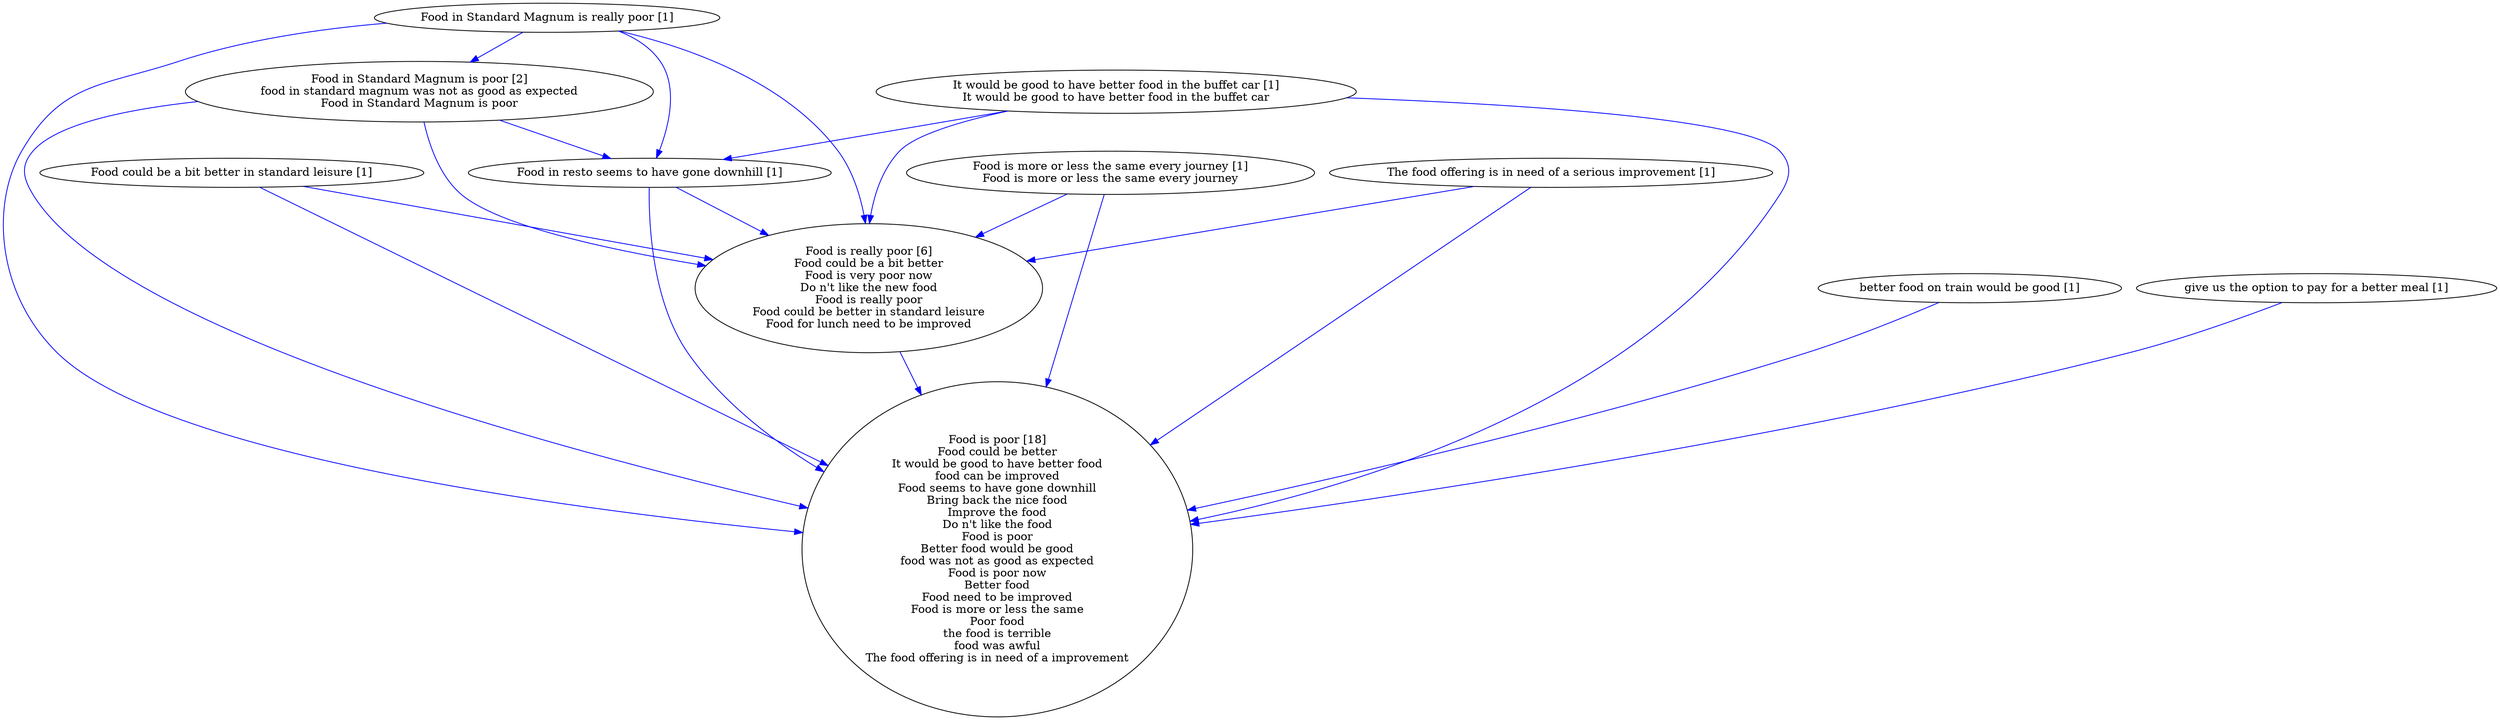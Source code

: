 digraph collapsedGraph {
"Food is poor [18]\nFood could be better\nIt would be good to have better food\nfood can be improved\nFood seems to have gone downhill\nBring back the nice food\nImprove the food\nDo n't like the food\nFood is poor\nBetter food would be good\nfood was not as good as expected\nFood is poor now\nBetter food\nFood need to be improved\nFood is more or less the same\nPoor food\nthe food is terrible\nfood was awful\nThe food offering is in need of a improvement""Food is really poor [6]\nFood could be a bit better\nFood is very poor now\nDo n't like the new food\nFood is really poor\nFood could be better in standard leisure\nFood for lunch need to be improved""Food in Standard Magnum is poor [2]\nfood in standard magnum was not as good as expected\nFood in Standard Magnum is poor""Food could be a bit better in standard leisure [1]""Food in Standard Magnum is really poor [1]""Food in resto seems to have gone downhill [1]""Food is more or less the same every journey [1]\nFood is more or less the same every journey""It would be good to have better food in the buffet car [1]\nIt would be good to have better food in the buffet car""The food offering is in need of a serious improvement [1]""better food on train would be good [1]""give us the option to pay for a better meal [1]""Food in Standard Magnum is poor [2]\nfood in standard magnum was not as good as expected\nFood in Standard Magnum is poor" -> "Food in resto seems to have gone downhill [1]" [color=blue]
"Food in Standard Magnum is really poor [1]" -> "Food in resto seems to have gone downhill [1]" [color=blue]
"Food is more or less the same every journey [1]\nFood is more or less the same every journey" -> "Food is really poor [6]\nFood could be a bit better\nFood is very poor now\nDo n't like the new food\nFood is really poor\nFood could be better in standard leisure\nFood for lunch need to be improved" [color=blue]
"Food in resto seems to have gone downhill [1]" -> "Food is really poor [6]\nFood could be a bit better\nFood is very poor now\nDo n't like the new food\nFood is really poor\nFood could be better in standard leisure\nFood for lunch need to be improved" [color=blue]
"Food could be a bit better in standard leisure [1]" -> "Food is really poor [6]\nFood could be a bit better\nFood is very poor now\nDo n't like the new food\nFood is really poor\nFood could be better in standard leisure\nFood for lunch need to be improved" [color=blue]
"Food in Standard Magnum is really poor [1]" -> "Food is really poor [6]\nFood could be a bit better\nFood is very poor now\nDo n't like the new food\nFood is really poor\nFood could be better in standard leisure\nFood for lunch need to be improved" [color=blue]
"It would be good to have better food in the buffet car [1]\nIt would be good to have better food in the buffet car" -> "Food in resto seems to have gone downhill [1]" [color=blue]
"It would be good to have better food in the buffet car [1]\nIt would be good to have better food in the buffet car" -> "Food is poor [18]\nFood could be better\nIt would be good to have better food\nfood can be improved\nFood seems to have gone downhill\nBring back the nice food\nImprove the food\nDo n't like the food\nFood is poor\nBetter food would be good\nfood was not as good as expected\nFood is poor now\nBetter food\nFood need to be improved\nFood is more or less the same\nPoor food\nthe food is terrible\nfood was awful\nThe food offering is in need of a improvement" [color=blue]
"It would be good to have better food in the buffet car [1]\nIt would be good to have better food in the buffet car" -> "Food is really poor [6]\nFood could be a bit better\nFood is very poor now\nDo n't like the new food\nFood is really poor\nFood could be better in standard leisure\nFood for lunch need to be improved" [color=blue]
"Food is really poor [6]\nFood could be a bit better\nFood is very poor now\nDo n't like the new food\nFood is really poor\nFood could be better in standard leisure\nFood for lunch need to be improved" -> "Food is poor [18]\nFood could be better\nIt would be good to have better food\nfood can be improved\nFood seems to have gone downhill\nBring back the nice food\nImprove the food\nDo n't like the food\nFood is poor\nBetter food would be good\nfood was not as good as expected\nFood is poor now\nBetter food\nFood need to be improved\nFood is more or less the same\nPoor food\nthe food is terrible\nfood was awful\nThe food offering is in need of a improvement" [color=blue]
"Food could be a bit better in standard leisure [1]" -> "Food is poor [18]\nFood could be better\nIt would be good to have better food\nfood can be improved\nFood seems to have gone downhill\nBring back the nice food\nImprove the food\nDo n't like the food\nFood is poor\nBetter food would be good\nfood was not as good as expected\nFood is poor now\nBetter food\nFood need to be improved\nFood is more or less the same\nPoor food\nthe food is terrible\nfood was awful\nThe food offering is in need of a improvement" [color=blue]
"Food in Standard Magnum is really poor [1]" -> "Food is poor [18]\nFood could be better\nIt would be good to have better food\nfood can be improved\nFood seems to have gone downhill\nBring back the nice food\nImprove the food\nDo n't like the food\nFood is poor\nBetter food would be good\nfood was not as good as expected\nFood is poor now\nBetter food\nFood need to be improved\nFood is more or less the same\nPoor food\nthe food is terrible\nfood was awful\nThe food offering is in need of a improvement" [color=blue]
"Food in Standard Magnum is poor [2]\nfood in standard magnum was not as good as expected\nFood in Standard Magnum is poor" -> "Food is poor [18]\nFood could be better\nIt would be good to have better food\nfood can be improved\nFood seems to have gone downhill\nBring back the nice food\nImprove the food\nDo n't like the food\nFood is poor\nBetter food would be good\nfood was not as good as expected\nFood is poor now\nBetter food\nFood need to be improved\nFood is more or less the same\nPoor food\nthe food is terrible\nfood was awful\nThe food offering is in need of a improvement" [color=blue]
"Food in resto seems to have gone downhill [1]" -> "Food is poor [18]\nFood could be better\nIt would be good to have better food\nfood can be improved\nFood seems to have gone downhill\nBring back the nice food\nImprove the food\nDo n't like the food\nFood is poor\nBetter food would be good\nfood was not as good as expected\nFood is poor now\nBetter food\nFood need to be improved\nFood is more or less the same\nPoor food\nthe food is terrible\nfood was awful\nThe food offering is in need of a improvement" [color=blue]
"Food is more or less the same every journey [1]\nFood is more or less the same every journey" -> "Food is poor [18]\nFood could be better\nIt would be good to have better food\nfood can be improved\nFood seems to have gone downhill\nBring back the nice food\nImprove the food\nDo n't like the food\nFood is poor\nBetter food would be good\nfood was not as good as expected\nFood is poor now\nBetter food\nFood need to be improved\nFood is more or less the same\nPoor food\nthe food is terrible\nfood was awful\nThe food offering is in need of a improvement" [color=blue]
"The food offering is in need of a serious improvement [1]" -> "Food is really poor [6]\nFood could be a bit better\nFood is very poor now\nDo n't like the new food\nFood is really poor\nFood could be better in standard leisure\nFood for lunch need to be improved" [color=blue]
"The food offering is in need of a serious improvement [1]" -> "Food is poor [18]\nFood could be better\nIt would be good to have better food\nfood can be improved\nFood seems to have gone downhill\nBring back the nice food\nImprove the food\nDo n't like the food\nFood is poor\nBetter food would be good\nfood was not as good as expected\nFood is poor now\nBetter food\nFood need to be improved\nFood is more or less the same\nPoor food\nthe food is terrible\nfood was awful\nThe food offering is in need of a improvement" [color=blue]
"better food on train would be good [1]" -> "Food is poor [18]\nFood could be better\nIt would be good to have better food\nfood can be improved\nFood seems to have gone downhill\nBring back the nice food\nImprove the food\nDo n't like the food\nFood is poor\nBetter food would be good\nfood was not as good as expected\nFood is poor now\nBetter food\nFood need to be improved\nFood is more or less the same\nPoor food\nthe food is terrible\nfood was awful\nThe food offering is in need of a improvement" [color=blue]
"Food in Standard Magnum is really poor [1]" -> "Food in Standard Magnum is poor [2]\nfood in standard magnum was not as good as expected\nFood in Standard Magnum is poor" [color=blue]
"Food in Standard Magnum is poor [2]\nfood in standard magnum was not as good as expected\nFood in Standard Magnum is poor" -> "Food is really poor [6]\nFood could be a bit better\nFood is very poor now\nDo n't like the new food\nFood is really poor\nFood could be better in standard leisure\nFood for lunch need to be improved" [color=blue]
"give us the option to pay for a better meal [1]" -> "Food is poor [18]\nFood could be better\nIt would be good to have better food\nfood can be improved\nFood seems to have gone downhill\nBring back the nice food\nImprove the food\nDo n't like the food\nFood is poor\nBetter food would be good\nfood was not as good as expected\nFood is poor now\nBetter food\nFood need to be improved\nFood is more or less the same\nPoor food\nthe food is terrible\nfood was awful\nThe food offering is in need of a improvement" [color=blue]
}